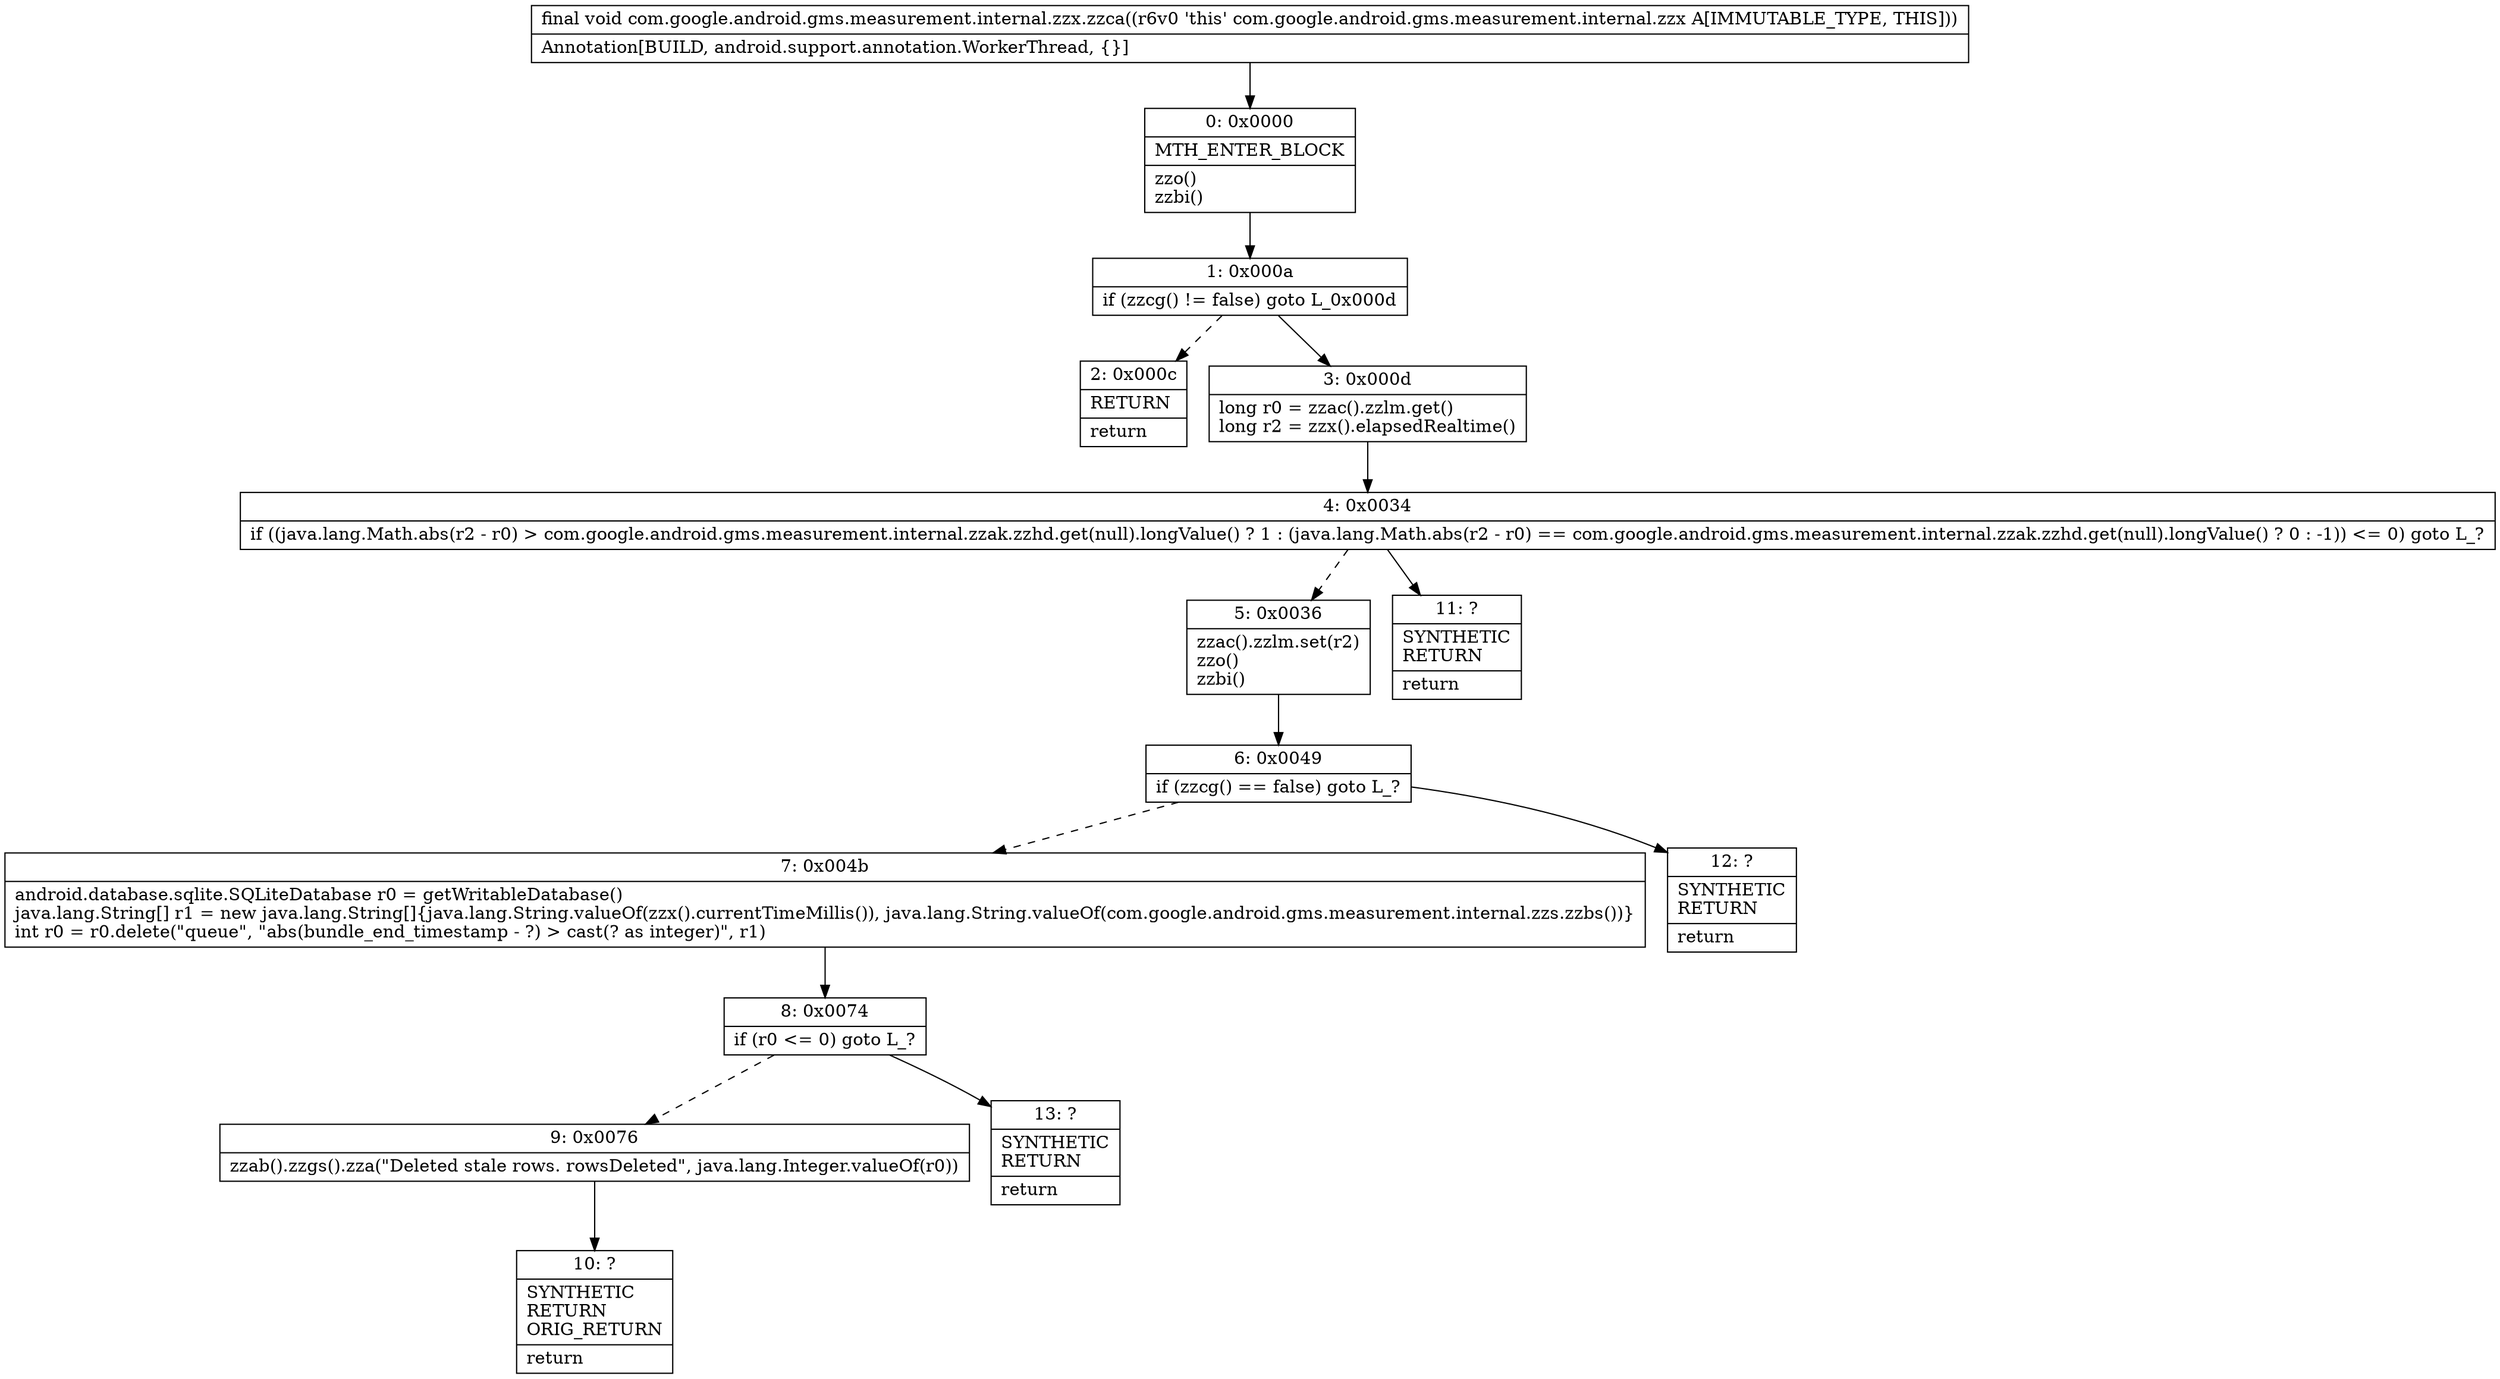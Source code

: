 digraph "CFG forcom.google.android.gms.measurement.internal.zzx.zzca()V" {
Node_0 [shape=record,label="{0\:\ 0x0000|MTH_ENTER_BLOCK\l|zzo()\lzzbi()\l}"];
Node_1 [shape=record,label="{1\:\ 0x000a|if (zzcg() != false) goto L_0x000d\l}"];
Node_2 [shape=record,label="{2\:\ 0x000c|RETURN\l|return\l}"];
Node_3 [shape=record,label="{3\:\ 0x000d|long r0 = zzac().zzlm.get()\llong r2 = zzx().elapsedRealtime()\l}"];
Node_4 [shape=record,label="{4\:\ 0x0034|if ((java.lang.Math.abs(r2 \- r0) \> com.google.android.gms.measurement.internal.zzak.zzhd.get(null).longValue() ? 1 : (java.lang.Math.abs(r2 \- r0) == com.google.android.gms.measurement.internal.zzak.zzhd.get(null).longValue() ? 0 : \-1)) \<= 0) goto L_?\l}"];
Node_5 [shape=record,label="{5\:\ 0x0036|zzac().zzlm.set(r2)\lzzo()\lzzbi()\l}"];
Node_6 [shape=record,label="{6\:\ 0x0049|if (zzcg() == false) goto L_?\l}"];
Node_7 [shape=record,label="{7\:\ 0x004b|android.database.sqlite.SQLiteDatabase r0 = getWritableDatabase()\ljava.lang.String[] r1 = new java.lang.String[]\{java.lang.String.valueOf(zzx().currentTimeMillis()), java.lang.String.valueOf(com.google.android.gms.measurement.internal.zzs.zzbs())\}\lint r0 = r0.delete(\"queue\", \"abs(bundle_end_timestamp \- ?) \> cast(? as integer)\", r1)\l}"];
Node_8 [shape=record,label="{8\:\ 0x0074|if (r0 \<= 0) goto L_?\l}"];
Node_9 [shape=record,label="{9\:\ 0x0076|zzab().zzgs().zza(\"Deleted stale rows. rowsDeleted\", java.lang.Integer.valueOf(r0))\l}"];
Node_10 [shape=record,label="{10\:\ ?|SYNTHETIC\lRETURN\lORIG_RETURN\l|return\l}"];
Node_11 [shape=record,label="{11\:\ ?|SYNTHETIC\lRETURN\l|return\l}"];
Node_12 [shape=record,label="{12\:\ ?|SYNTHETIC\lRETURN\l|return\l}"];
Node_13 [shape=record,label="{13\:\ ?|SYNTHETIC\lRETURN\l|return\l}"];
MethodNode[shape=record,label="{final void com.google.android.gms.measurement.internal.zzx.zzca((r6v0 'this' com.google.android.gms.measurement.internal.zzx A[IMMUTABLE_TYPE, THIS]))  | Annotation[BUILD, android.support.annotation.WorkerThread, \{\}]\l}"];
MethodNode -> Node_0;
Node_0 -> Node_1;
Node_1 -> Node_2[style=dashed];
Node_1 -> Node_3;
Node_3 -> Node_4;
Node_4 -> Node_5[style=dashed];
Node_4 -> Node_11;
Node_5 -> Node_6;
Node_6 -> Node_7[style=dashed];
Node_6 -> Node_12;
Node_7 -> Node_8;
Node_8 -> Node_9[style=dashed];
Node_8 -> Node_13;
Node_9 -> Node_10;
}


